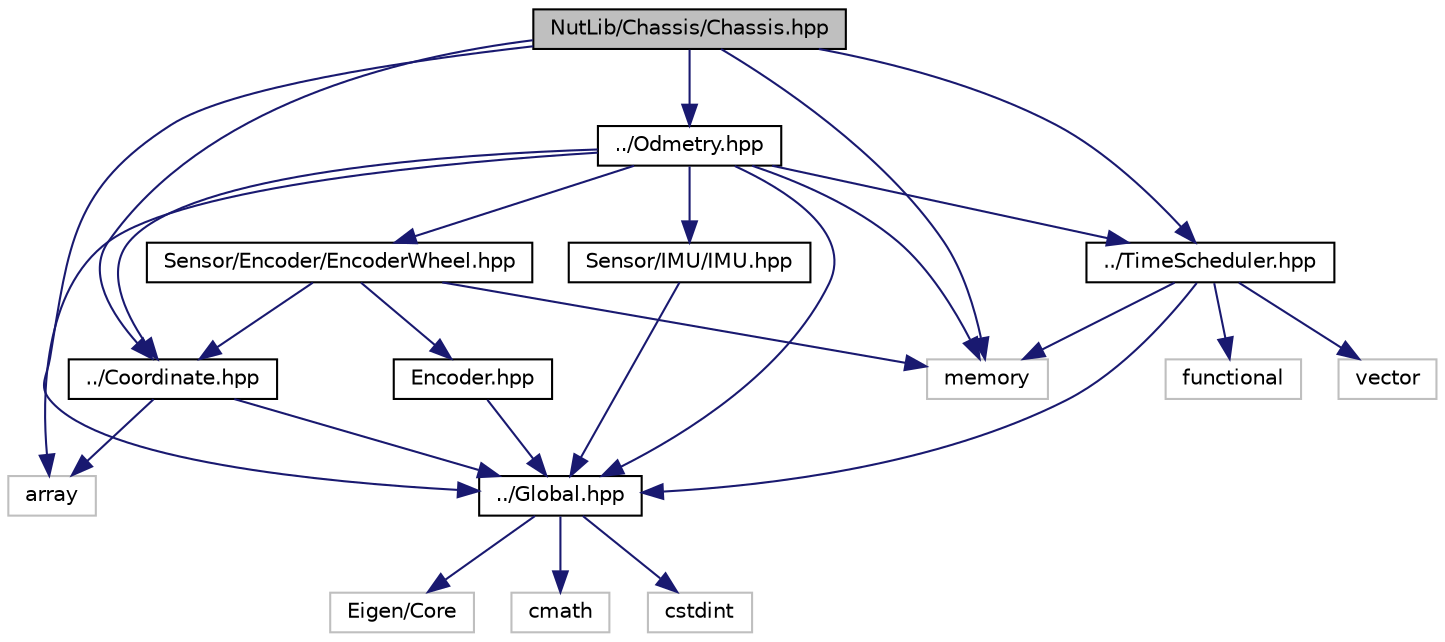 digraph "NutLib/Chassis/Chassis.hpp"
{
 // LATEX_PDF_SIZE
  edge [fontname="Helvetica",fontsize="10",labelfontname="Helvetica",labelfontsize="10"];
  node [fontname="Helvetica",fontsize="10",shape=record];
  Node1 [label="NutLib/Chassis/Chassis.hpp",height=0.2,width=0.4,color="black", fillcolor="grey75", style="filled", fontcolor="black",tooltip="機体足回り基幹"];
  Node1 -> Node2 [color="midnightblue",fontsize="10",style="solid",fontname="Helvetica"];
  Node2 [label="../Global.hpp",height=0.2,width=0.4,color="black", fillcolor="white", style="filled",URL="$d2/d88/_global_8hpp.html",tooltip="ライブラリの基幹部分"];
  Node2 -> Node3 [color="midnightblue",fontsize="10",style="solid",fontname="Helvetica"];
  Node3 [label="Eigen/Core",height=0.2,width=0.4,color="grey75", fillcolor="white", style="filled",tooltip=" "];
  Node2 -> Node4 [color="midnightblue",fontsize="10",style="solid",fontname="Helvetica"];
  Node4 [label="cmath",height=0.2,width=0.4,color="grey75", fillcolor="white", style="filled",tooltip=" "];
  Node2 -> Node5 [color="midnightblue",fontsize="10",style="solid",fontname="Helvetica"];
  Node5 [label="cstdint",height=0.2,width=0.4,color="grey75", fillcolor="white", style="filled",tooltip=" "];
  Node1 -> Node6 [color="midnightblue",fontsize="10",style="solid",fontname="Helvetica"];
  Node6 [label="../Coordinate.hpp",height=0.2,width=0.4,color="black", fillcolor="white", style="filled",URL="$df/d40/_coordinate_8hpp.html",tooltip="平面座標"];
  Node6 -> Node2 [color="midnightblue",fontsize="10",style="solid",fontname="Helvetica"];
  Node6 -> Node7 [color="midnightblue",fontsize="10",style="solid",fontname="Helvetica"];
  Node7 [label="array",height=0.2,width=0.4,color="grey75", fillcolor="white", style="filled",tooltip=" "];
  Node1 -> Node8 [color="midnightblue",fontsize="10",style="solid",fontname="Helvetica"];
  Node8 [label="../TimeScheduler.hpp",height=0.2,width=0.4,color="black", fillcolor="white", style="filled",URL="$dd/d5c/_time_scheduler_8hpp.html",tooltip="時間制御"];
  Node8 -> Node2 [color="midnightblue",fontsize="10",style="solid",fontname="Helvetica"];
  Node8 -> Node9 [color="midnightblue",fontsize="10",style="solid",fontname="Helvetica"];
  Node9 [label="functional",height=0.2,width=0.4,color="grey75", fillcolor="white", style="filled",tooltip=" "];
  Node8 -> Node10 [color="midnightblue",fontsize="10",style="solid",fontname="Helvetica"];
  Node10 [label="vector",height=0.2,width=0.4,color="grey75", fillcolor="white", style="filled",tooltip=" "];
  Node8 -> Node11 [color="midnightblue",fontsize="10",style="solid",fontname="Helvetica"];
  Node11 [label="memory",height=0.2,width=0.4,color="grey75", fillcolor="white", style="filled",tooltip=" "];
  Node1 -> Node12 [color="midnightblue",fontsize="10",style="solid",fontname="Helvetica"];
  Node12 [label="../Odmetry.hpp",height=0.2,width=0.4,color="black", fillcolor="white", style="filled",URL="$d5/dff/_odmetry_8hpp.html",tooltip="オドメータ"];
  Node12 -> Node2 [color="midnightblue",fontsize="10",style="solid",fontname="Helvetica"];
  Node12 -> Node8 [color="midnightblue",fontsize="10",style="solid",fontname="Helvetica"];
  Node12 -> Node6 [color="midnightblue",fontsize="10",style="solid",fontname="Helvetica"];
  Node12 -> Node13 [color="midnightblue",fontsize="10",style="solid",fontname="Helvetica"];
  Node13 [label="Sensor/Encoder/EncoderWheel.hpp",height=0.2,width=0.4,color="black", fillcolor="white", style="filled",URL="$dd/d00/_encoder_wheel_8hpp.html",tooltip="外径付きエンコーダ"];
  Node13 -> Node14 [color="midnightblue",fontsize="10",style="solid",fontname="Helvetica"];
  Node14 [label="Encoder.hpp",height=0.2,width=0.4,color="black", fillcolor="white", style="filled",URL="$de/d0c/_encoder_8hpp.html",tooltip="エンコーダ基底"];
  Node14 -> Node2 [color="midnightblue",fontsize="10",style="solid",fontname="Helvetica"];
  Node13 -> Node6 [color="midnightblue",fontsize="10",style="solid",fontname="Helvetica"];
  Node13 -> Node11 [color="midnightblue",fontsize="10",style="solid",fontname="Helvetica"];
  Node12 -> Node15 [color="midnightblue",fontsize="10",style="solid",fontname="Helvetica"];
  Node15 [label="Sensor/IMU/IMU.hpp",height=0.2,width=0.4,color="black", fillcolor="white", style="filled",URL="$d7/d3d/_i_m_u_8hpp.html",tooltip="IMU基底"];
  Node15 -> Node2 [color="midnightblue",fontsize="10",style="solid",fontname="Helvetica"];
  Node12 -> Node7 [color="midnightblue",fontsize="10",style="solid",fontname="Helvetica"];
  Node12 -> Node11 [color="midnightblue",fontsize="10",style="solid",fontname="Helvetica"];
  Node1 -> Node11 [color="midnightblue",fontsize="10",style="solid",fontname="Helvetica"];
}
